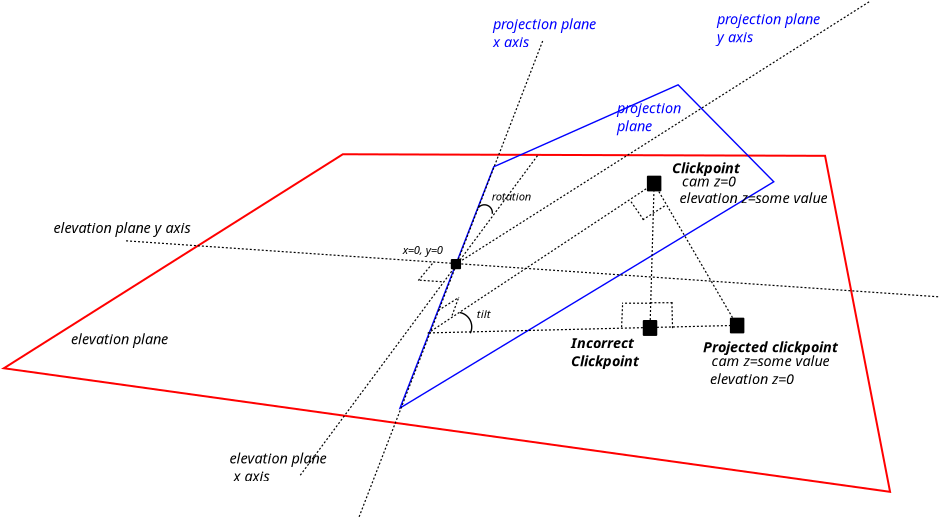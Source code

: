 <?xml version="1.0" encoding="UTF-8"?>
<dia:diagram xmlns:dia="http://www.lysator.liu.se/~alla/dia/">
  <dia:layer name="Background" visible="true">
    <dia:object type="Standard - Polygon" version="0" id="O0">
      <dia:attribute name="obj_pos">
        <dia:point val="10.172,6.18"/>
      </dia:attribute>
      <dia:attribute name="obj_bb">
        <dia:rectangle val="-6.92,6.13;37.596,23.118"/>
      </dia:attribute>
      <dia:attribute name="poly_points">
        <dia:point val="10.172,6.18"/>
        <dia:point val="34.284,6.259"/>
        <dia:point val="37.534,23.059"/>
        <dia:point val="-6.777,16.88"/>
      </dia:attribute>
      <dia:attribute name="line_color">
        <dia:color val="#ff0000"/>
      </dia:attribute>
      <dia:attribute name="show_background">
        <dia:boolean val="true"/>
      </dia:attribute>
    </dia:object>
    <dia:object type="Standard - Polygon" version="0" id="O1">
      <dia:attribute name="obj_pos">
        <dia:point val="17.719,6.806"/>
      </dia:attribute>
      <dia:attribute name="obj_bb">
        <dia:rectangle val="12.961,2.667;31.775,18.952"/>
      </dia:attribute>
      <dia:attribute name="poly_points">
        <dia:point val="17.719,6.806"/>
        <dia:point val="26.936,2.709"/>
        <dia:point val="31.719,7.556"/>
        <dia:point val="13.031,18.869"/>
      </dia:attribute>
      <dia:attribute name="line_color">
        <dia:color val="#0000ff"/>
      </dia:attribute>
      <dia:attribute name="line_width">
        <dia:real val="0.07"/>
      </dia:attribute>
      <dia:attribute name="show_background">
        <dia:boolean val="false"/>
      </dia:attribute>
    </dia:object>
    <dia:object type="Standard - Box" version="0" id="O2">
      <dia:attribute name="obj_pos">
        <dia:point val="25.425,7.3"/>
      </dia:attribute>
      <dia:attribute name="obj_bb">
        <dia:rectangle val="25.375,7.25;26.1,8.037"/>
      </dia:attribute>
      <dia:attribute name="elem_corner">
        <dia:point val="25.425,7.3"/>
      </dia:attribute>
      <dia:attribute name="elem_width">
        <dia:real val="0.625"/>
      </dia:attribute>
      <dia:attribute name="elem_height">
        <dia:real val="0.687"/>
      </dia:attribute>
      <dia:attribute name="inner_color">
        <dia:color val="#000000"/>
      </dia:attribute>
      <dia:attribute name="show_background">
        <dia:boolean val="true"/>
      </dia:attribute>
      <dia:attribute name="corner_radius">
        <dia:real val="1.175e-38"/>
      </dia:attribute>
    </dia:object>
    <dia:object type="Standard - Line" version="0" id="O3">
      <dia:attribute name="obj_pos">
        <dia:point val="29.657,14.35"/>
      </dia:attribute>
      <dia:attribute name="obj_bb">
        <dia:rectangle val="25.927,7.997;29.698,14.391"/>
      </dia:attribute>
      <dia:attribute name="conn_endpoints">
        <dia:point val="29.657,14.35"/>
        <dia:point val="25.968,8.038"/>
      </dia:attribute>
      <dia:attribute name="numcp">
        <dia:int val="1"/>
      </dia:attribute>
      <dia:attribute name="line_width">
        <dia:real val="0.06"/>
      </dia:attribute>
      <dia:attribute name="line_style">
        <dia:enum val="4"/>
      </dia:attribute>
      <dia:connections>
        <dia:connection handle="0" to="O4" connection="8"/>
        <dia:connection handle="1" to="O2" connection="8"/>
      </dia:connections>
    </dia:object>
    <dia:object type="Standard - Box" version="0" id="O4">
      <dia:attribute name="obj_pos">
        <dia:point val="29.575,14.4"/>
      </dia:attribute>
      <dia:attribute name="obj_bb">
        <dia:rectangle val="29.525,14.35;30.25,15.137"/>
      </dia:attribute>
      <dia:attribute name="elem_corner">
        <dia:point val="29.575,14.4"/>
      </dia:attribute>
      <dia:attribute name="elem_width">
        <dia:real val="0.625"/>
      </dia:attribute>
      <dia:attribute name="elem_height">
        <dia:real val="0.687"/>
      </dia:attribute>
      <dia:attribute name="inner_color">
        <dia:color val="#000000"/>
      </dia:attribute>
      <dia:attribute name="show_background">
        <dia:boolean val="true"/>
      </dia:attribute>
      <dia:attribute name="corner_radius">
        <dia:real val="1.175e-38"/>
      </dia:attribute>
    </dia:object>
    <dia:object type="Standard - Box" version="0" id="O5">
      <dia:attribute name="obj_pos">
        <dia:point val="25.219,14.519"/>
      </dia:attribute>
      <dia:attribute name="obj_bb">
        <dia:rectangle val="25.169,14.469;25.894,15.262"/>
      </dia:attribute>
      <dia:attribute name="elem_corner">
        <dia:point val="25.219,14.519"/>
      </dia:attribute>
      <dia:attribute name="elem_width">
        <dia:real val="0.625"/>
      </dia:attribute>
      <dia:attribute name="elem_height">
        <dia:real val="0.694"/>
      </dia:attribute>
      <dia:attribute name="inner_color">
        <dia:color val="#000000"/>
      </dia:attribute>
      <dia:attribute name="show_background">
        <dia:boolean val="true"/>
      </dia:attribute>
      <dia:attribute name="corner_radius">
        <dia:real val="1.175e-38"/>
      </dia:attribute>
    </dia:object>
    <dia:object type="Standard - Line" version="0" id="O6">
      <dia:attribute name="obj_pos">
        <dia:point val="29.575,14.744"/>
      </dia:attribute>
      <dia:attribute name="obj_bb">
        <dia:rectangle val="14.483,14.713;29.606,15.143"/>
      </dia:attribute>
      <dia:attribute name="conn_endpoints">
        <dia:point val="29.575,14.744"/>
        <dia:point val="14.514,15.112"/>
      </dia:attribute>
      <dia:attribute name="numcp">
        <dia:int val="1"/>
      </dia:attribute>
      <dia:attribute name="line_width">
        <dia:real val="0.06"/>
      </dia:attribute>
      <dia:attribute name="line_style">
        <dia:enum val="4"/>
      </dia:attribute>
      <dia:connections>
        <dia:connection handle="0" to="O4" connection="3"/>
      </dia:connections>
    </dia:object>
    <dia:object type="Standard - Line" version="0" id="O7">
      <dia:attribute name="obj_pos">
        <dia:point val="25.543,14.468"/>
      </dia:attribute>
      <dia:attribute name="obj_bb">
        <dia:rectangle val="25.512,8.007;25.757,14.499"/>
      </dia:attribute>
      <dia:attribute name="conn_endpoints">
        <dia:point val="25.543,14.468"/>
        <dia:point val="25.726,8.037"/>
      </dia:attribute>
      <dia:attribute name="numcp">
        <dia:int val="1"/>
      </dia:attribute>
      <dia:attribute name="line_width">
        <dia:real val="0.06"/>
      </dia:attribute>
      <dia:attribute name="line_style">
        <dia:enum val="4"/>
      </dia:attribute>
      <dia:connections>
        <dia:connection handle="0" to="O5" connection="8"/>
        <dia:connection handle="1" to="O2" connection="8"/>
      </dia:connections>
    </dia:object>
    <dia:object type="Standard - Line" version="0" id="O8">
      <dia:attribute name="obj_pos">
        <dia:point val="14.414,15.137"/>
      </dia:attribute>
      <dia:attribute name="obj_bb">
        <dia:rectangle val="14.372,7.842;25.417,15.179"/>
      </dia:attribute>
      <dia:attribute name="conn_endpoints">
        <dia:point val="14.414,15.137"/>
        <dia:point val="25.375,7.884"/>
      </dia:attribute>
      <dia:attribute name="numcp">
        <dia:int val="1"/>
      </dia:attribute>
      <dia:attribute name="line_width">
        <dia:real val="0.06"/>
      </dia:attribute>
      <dia:attribute name="line_style">
        <dia:enum val="4"/>
      </dia:attribute>
      <dia:connections>
        <dia:connection handle="1" to="O2" connection="8"/>
      </dia:connections>
    </dia:object>
    <dia:object type="Standard - Text" version="1" id="O9">
      <dia:attribute name="obj_pos">
        <dia:point val="27.126,7.797"/>
      </dia:attribute>
      <dia:attribute name="obj_bb">
        <dia:rectangle val="27.126,7.187;30.054,8.242"/>
      </dia:attribute>
      <dia:attribute name="text">
        <dia:composite type="text">
          <dia:attribute name="string">
            <dia:string>#cam z=0#</dia:string>
          </dia:attribute>
          <dia:attribute name="font">
            <dia:font family="sans" style="8" name="Helvetica-Oblique"/>
          </dia:attribute>
          <dia:attribute name="height">
            <dia:real val="0.9"/>
          </dia:attribute>
          <dia:attribute name="pos">
            <dia:point val="27.126,7.797"/>
          </dia:attribute>
          <dia:attribute name="color">
            <dia:color val="#000000"/>
          </dia:attribute>
          <dia:attribute name="alignment">
            <dia:enum val="0"/>
          </dia:attribute>
        </dia:composite>
      </dia:attribute>
      <dia:attribute name="valign">
        <dia:enum val="3"/>
      </dia:attribute>
    </dia:object>
    <dia:object type="Standard - Line" version="0" id="O10">
      <dia:attribute name="obj_pos">
        <dia:point val="25.551,13.606"/>
      </dia:attribute>
      <dia:attribute name="obj_bb">
        <dia:rectangle val="25.521,13.574;26.713,13.636"/>
      </dia:attribute>
      <dia:attribute name="conn_endpoints">
        <dia:point val="25.551,13.606"/>
        <dia:point val="26.683,13.604"/>
      </dia:attribute>
      <dia:attribute name="numcp">
        <dia:int val="1"/>
      </dia:attribute>
      <dia:attribute name="line_width">
        <dia:real val="0.06"/>
      </dia:attribute>
      <dia:attribute name="line_style">
        <dia:enum val="4"/>
      </dia:attribute>
    </dia:object>
    <dia:object type="Standard - Line" version="0" id="O11">
      <dia:attribute name="obj_pos">
        <dia:point val="26.625,13.576"/>
      </dia:attribute>
      <dia:attribute name="obj_bb">
        <dia:rectangle val="26.595,13.545;26.688,14.91"/>
      </dia:attribute>
      <dia:attribute name="conn_endpoints">
        <dia:point val="26.625,13.576"/>
        <dia:point val="26.658,14.879"/>
      </dia:attribute>
      <dia:attribute name="numcp">
        <dia:int val="1"/>
      </dia:attribute>
      <dia:attribute name="line_width">
        <dia:real val="0.06"/>
      </dia:attribute>
      <dia:attribute name="line_style">
        <dia:enum val="4"/>
      </dia:attribute>
    </dia:object>
    <dia:object type="Standard - Line" version="0" id="O12">
      <dia:attribute name="obj_pos">
        <dia:point val="24.158,13.729"/>
      </dia:attribute>
      <dia:attribute name="obj_bb">
        <dia:rectangle val="24.077,13.698;24.189,14.909"/>
      </dia:attribute>
      <dia:attribute name="conn_endpoints">
        <dia:point val="24.158,13.729"/>
        <dia:point val="24.108,14.878"/>
      </dia:attribute>
      <dia:attribute name="numcp">
        <dia:int val="1"/>
      </dia:attribute>
      <dia:attribute name="line_width">
        <dia:real val="0.06"/>
      </dia:attribute>
      <dia:attribute name="line_style">
        <dia:enum val="4"/>
      </dia:attribute>
    </dia:object>
    <dia:object type="Standard - Line" version="0" id="O13">
      <dia:attribute name="obj_pos">
        <dia:point val="25.583,13.629"/>
      </dia:attribute>
      <dia:attribute name="obj_bb">
        <dia:rectangle val="24.103,13.599;25.613,13.659"/>
      </dia:attribute>
      <dia:attribute name="conn_endpoints">
        <dia:point val="25.583,13.629"/>
        <dia:point val="24.133,13.629"/>
      </dia:attribute>
      <dia:attribute name="numcp">
        <dia:int val="1"/>
      </dia:attribute>
      <dia:attribute name="line_width">
        <dia:real val="0.06"/>
      </dia:attribute>
      <dia:attribute name="line_style">
        <dia:enum val="4"/>
      </dia:attribute>
    </dia:object>
    <dia:object type="Standard - Line" version="0" id="O14">
      <dia:attribute name="obj_pos">
        <dia:point val="26.263,8.765"/>
      </dia:attribute>
      <dia:attribute name="obj_bb">
        <dia:rectangle val="25.091,8.724;26.305,9.52"/>
      </dia:attribute>
      <dia:attribute name="conn_endpoints">
        <dia:point val="26.263,8.765"/>
        <dia:point val="25.133,9.479"/>
      </dia:attribute>
      <dia:attribute name="numcp">
        <dia:int val="1"/>
      </dia:attribute>
      <dia:attribute name="line_width">
        <dia:real val="0.06"/>
      </dia:attribute>
      <dia:attribute name="line_style">
        <dia:enum val="4"/>
      </dia:attribute>
    </dia:object>
    <dia:object type="Standard - Line" version="0" id="O15">
      <dia:attribute name="obj_pos">
        <dia:point val="24.583,8.554"/>
      </dia:attribute>
      <dia:attribute name="obj_bb">
        <dia:rectangle val="24.541,8.512;25.25,9.496"/>
      </dia:attribute>
      <dia:attribute name="conn_endpoints">
        <dia:point val="24.583,8.554"/>
        <dia:point val="25.208,9.454"/>
      </dia:attribute>
      <dia:attribute name="numcp">
        <dia:int val="1"/>
      </dia:attribute>
      <dia:attribute name="line_width">
        <dia:real val="0.06"/>
      </dia:attribute>
      <dia:attribute name="line_style">
        <dia:enum val="4"/>
      </dia:attribute>
    </dia:object>
    <dia:object type="Standard - Arc" version="0" id="O16">
      <dia:attribute name="obj_pos">
        <dia:point val="16.02,14.094"/>
      </dia:attribute>
      <dia:attribute name="obj_bb">
        <dia:rectangle val="15.973,14.047;16.653,15.176"/>
      </dia:attribute>
      <dia:attribute name="conn_endpoints">
        <dia:point val="16.02,14.094"/>
        <dia:point val="16.545,15.129"/>
      </dia:attribute>
      <dia:attribute name="curve_distance">
        <dia:real val="-0.288"/>
      </dia:attribute>
      <dia:attribute name="line_width">
        <dia:real val="0.07"/>
      </dia:attribute>
    </dia:object>
    <dia:object type="Standard - Text" version="1" id="O17">
      <dia:attribute name="obj_pos">
        <dia:point val="16.87,14.384"/>
      </dia:attribute>
      <dia:attribute name="obj_bb">
        <dia:rectangle val="16.87,13.909;17.555,14.732"/>
      </dia:attribute>
      <dia:attribute name="text">
        <dia:composite type="text">
          <dia:attribute name="string">
            <dia:string>#tilt#</dia:string>
          </dia:attribute>
          <dia:attribute name="font">
            <dia:font family="sans" style="8" name="Helvetica-Oblique"/>
          </dia:attribute>
          <dia:attribute name="height">
            <dia:real val="0.7"/>
          </dia:attribute>
          <dia:attribute name="pos">
            <dia:point val="16.87,14.384"/>
          </dia:attribute>
          <dia:attribute name="color">
            <dia:color val="#000000"/>
          </dia:attribute>
          <dia:attribute name="alignment">
            <dia:enum val="0"/>
          </dia:attribute>
        </dia:composite>
      </dia:attribute>
      <dia:attribute name="valign">
        <dia:enum val="3"/>
      </dia:attribute>
    </dia:object>
    <dia:object type="Standard - Line" version="0" id="O18">
      <dia:attribute name="obj_pos">
        <dia:point val="8.045,22.229"/>
      </dia:attribute>
      <dia:attribute name="obj_bb">
        <dia:rectangle val="8.003,6.167;19.978,22.271"/>
      </dia:attribute>
      <dia:attribute name="conn_endpoints">
        <dia:point val="8.045,22.229"/>
        <dia:point val="19.936,6.209"/>
      </dia:attribute>
      <dia:attribute name="numcp">
        <dia:int val="1"/>
      </dia:attribute>
      <dia:attribute name="line_width">
        <dia:real val="0.06"/>
      </dia:attribute>
      <dia:attribute name="line_style">
        <dia:enum val="4"/>
      </dia:attribute>
    </dia:object>
    <dia:object type="Standard - Arc" version="0" id="O19">
      <dia:attribute name="obj_pos">
        <dia:point val="16.945,8.854"/>
      </dia:attribute>
      <dia:attribute name="obj_bb">
        <dia:rectangle val="16.899,8.672;17.683,9.2"/>
      </dia:attribute>
      <dia:attribute name="conn_endpoints">
        <dia:point val="16.945,8.854"/>
        <dia:point val="17.645,9.154"/>
      </dia:attribute>
      <dia:attribute name="curve_distance">
        <dia:real val="-0.288"/>
      </dia:attribute>
      <dia:attribute name="line_width">
        <dia:real val="0.07"/>
      </dia:attribute>
    </dia:object>
    <dia:object type="Standard - Text" version="1" id="O20">
      <dia:attribute name="obj_pos">
        <dia:point val="17.62,8.494"/>
      </dia:attribute>
      <dia:attribute name="obj_bb">
        <dia:rectangle val="17.62,8.019;19.633,8.841"/>
      </dia:attribute>
      <dia:attribute name="text">
        <dia:composite type="text">
          <dia:attribute name="string">
            <dia:string>#rotation#</dia:string>
          </dia:attribute>
          <dia:attribute name="font">
            <dia:font family="sans" style="8" name="Helvetica-Oblique"/>
          </dia:attribute>
          <dia:attribute name="height">
            <dia:real val="0.7"/>
          </dia:attribute>
          <dia:attribute name="pos">
            <dia:point val="17.62,8.494"/>
          </dia:attribute>
          <dia:attribute name="color">
            <dia:color val="#000000"/>
          </dia:attribute>
          <dia:attribute name="alignment">
            <dia:enum val="0"/>
          </dia:attribute>
        </dia:composite>
      </dia:attribute>
      <dia:attribute name="valign">
        <dia:enum val="3"/>
      </dia:attribute>
    </dia:object>
    <dia:object type="Standard - Text" version="1" id="O21">
      <dia:attribute name="obj_pos">
        <dia:point val="13.171,11.169"/>
      </dia:attribute>
      <dia:attribute name="obj_bb">
        <dia:rectangle val="13.171,10.694;15.606,11.517"/>
      </dia:attribute>
      <dia:attribute name="text">
        <dia:composite type="text">
          <dia:attribute name="string">
            <dia:string>#x=0, y=0#</dia:string>
          </dia:attribute>
          <dia:attribute name="font">
            <dia:font family="sans" style="8" name="Helvetica-Oblique"/>
          </dia:attribute>
          <dia:attribute name="height">
            <dia:real val="0.7"/>
          </dia:attribute>
          <dia:attribute name="pos">
            <dia:point val="13.171,11.169"/>
          </dia:attribute>
          <dia:attribute name="color">
            <dia:color val="#000000"/>
          </dia:attribute>
          <dia:attribute name="alignment">
            <dia:enum val="0"/>
          </dia:attribute>
        </dia:composite>
      </dia:attribute>
      <dia:attribute name="valign">
        <dia:enum val="3"/>
      </dia:attribute>
    </dia:object>
    <dia:object type="Standard - Box" version="0" id="O22">
      <dia:attribute name="obj_pos">
        <dia:point val="15.621,11.469"/>
      </dia:attribute>
      <dia:attribute name="obj_bb">
        <dia:rectangle val="15.571,11.419;16.083,11.929"/>
      </dia:attribute>
      <dia:attribute name="elem_corner">
        <dia:point val="15.621,11.469"/>
      </dia:attribute>
      <dia:attribute name="elem_width">
        <dia:real val="0.412"/>
      </dia:attribute>
      <dia:attribute name="elem_height">
        <dia:real val="0.41"/>
      </dia:attribute>
      <dia:attribute name="inner_color">
        <dia:color val="#000000"/>
      </dia:attribute>
      <dia:attribute name="show_background">
        <dia:boolean val="true"/>
      </dia:attribute>
      <dia:attribute name="corner_radius">
        <dia:real val="1.175e-38"/>
      </dia:attribute>
    </dia:object>
    <dia:object type="Standard - Text" version="1" id="O23">
      <dia:attribute name="obj_pos">
        <dia:point val="27,8.625"/>
      </dia:attribute>
      <dia:attribute name="obj_bb">
        <dia:rectangle val="27,8.015;34.947,9.07"/>
      </dia:attribute>
      <dia:attribute name="text">
        <dia:composite type="text">
          <dia:attribute name="string">
            <dia:string>#elevation z=some value#</dia:string>
          </dia:attribute>
          <dia:attribute name="font">
            <dia:font family="sans" style="8" name="Helvetica-Oblique"/>
          </dia:attribute>
          <dia:attribute name="height">
            <dia:real val="0.9"/>
          </dia:attribute>
          <dia:attribute name="pos">
            <dia:point val="27,8.625"/>
          </dia:attribute>
          <dia:attribute name="color">
            <dia:color val="#000000"/>
          </dia:attribute>
          <dia:attribute name="alignment">
            <dia:enum val="0"/>
          </dia:attribute>
        </dia:composite>
      </dia:attribute>
      <dia:attribute name="valign">
        <dia:enum val="3"/>
      </dia:attribute>
    </dia:object>
    <dia:object type="Standard - Text" version="1" id="O24">
      <dia:attribute name="obj_pos">
        <dia:point val="28.6,16.775"/>
      </dia:attribute>
      <dia:attribute name="obj_bb">
        <dia:rectangle val="28.6,16.165;34.907,17.22"/>
      </dia:attribute>
      <dia:attribute name="text">
        <dia:composite type="text">
          <dia:attribute name="string">
            <dia:string>#cam z=some value#</dia:string>
          </dia:attribute>
          <dia:attribute name="font">
            <dia:font family="sans" style="8" name="Helvetica-Oblique"/>
          </dia:attribute>
          <dia:attribute name="height">
            <dia:real val="0.9"/>
          </dia:attribute>
          <dia:attribute name="pos">
            <dia:point val="28.6,16.775"/>
          </dia:attribute>
          <dia:attribute name="color">
            <dia:color val="#000000"/>
          </dia:attribute>
          <dia:attribute name="alignment">
            <dia:enum val="0"/>
          </dia:attribute>
        </dia:composite>
      </dia:attribute>
      <dia:attribute name="valign">
        <dia:enum val="3"/>
      </dia:attribute>
    </dia:object>
    <dia:object type="Standard - Text" version="1" id="O25">
      <dia:attribute name="obj_pos">
        <dia:point val="28.525,17.675"/>
      </dia:attribute>
      <dia:attribute name="obj_bb">
        <dia:rectangle val="28.525,17.065;33.093,18.12"/>
      </dia:attribute>
      <dia:attribute name="text">
        <dia:composite type="text">
          <dia:attribute name="string">
            <dia:string>#elevation z=0#</dia:string>
          </dia:attribute>
          <dia:attribute name="font">
            <dia:font family="sans" style="8" name="Helvetica-Oblique"/>
          </dia:attribute>
          <dia:attribute name="height">
            <dia:real val="0.9"/>
          </dia:attribute>
          <dia:attribute name="pos">
            <dia:point val="28.525,17.675"/>
          </dia:attribute>
          <dia:attribute name="color">
            <dia:color val="#000000"/>
          </dia:attribute>
          <dia:attribute name="alignment">
            <dia:enum val="0"/>
          </dia:attribute>
        </dia:composite>
      </dia:attribute>
      <dia:attribute name="valign">
        <dia:enum val="3"/>
      </dia:attribute>
    </dia:object>
    <dia:object type="Standard - Line" version="0" id="O26">
      <dia:attribute name="obj_pos">
        <dia:point val="15.634,14.241"/>
      </dia:attribute>
      <dia:attribute name="obj_bb">
        <dia:rectangle val="15.595,13.32;15.997,14.28"/>
      </dia:attribute>
      <dia:attribute name="conn_endpoints">
        <dia:point val="15.634,14.241"/>
        <dia:point val="15.959,13.359"/>
      </dia:attribute>
      <dia:attribute name="numcp">
        <dia:int val="1"/>
      </dia:attribute>
      <dia:attribute name="line_width">
        <dia:real val="0.06"/>
      </dia:attribute>
      <dia:attribute name="line_style">
        <dia:enum val="4"/>
      </dia:attribute>
    </dia:object>
    <dia:object type="Standard - Line" version="0" id="O27">
      <dia:attribute name="obj_pos">
        <dia:point val="14.947,13.987"/>
      </dia:attribute>
      <dia:attribute name="obj_bb">
        <dia:rectangle val="14.906,13.292;16.025,14.029"/>
      </dia:attribute>
      <dia:attribute name="conn_endpoints">
        <dia:point val="14.947,13.987"/>
        <dia:point val="15.984,13.334"/>
      </dia:attribute>
      <dia:attribute name="numcp">
        <dia:int val="1"/>
      </dia:attribute>
      <dia:attribute name="line_width">
        <dia:real val="0.06"/>
      </dia:attribute>
      <dia:attribute name="line_style">
        <dia:enum val="4"/>
      </dia:attribute>
    </dia:object>
    <dia:object type="Standard - Text" version="1" id="O28">
      <dia:attribute name="obj_pos">
        <dia:point val="-3.416,15.684"/>
      </dia:attribute>
      <dia:attribute name="obj_bb">
        <dia:rectangle val="-3.416,15.074;1.664,16.129"/>
      </dia:attribute>
      <dia:attribute name="text">
        <dia:composite type="text">
          <dia:attribute name="string">
            <dia:string>#elevation plane#</dia:string>
          </dia:attribute>
          <dia:attribute name="font">
            <dia:font family="sans" style="8" name="Helvetica-Oblique"/>
          </dia:attribute>
          <dia:attribute name="height">
            <dia:real val="0.9"/>
          </dia:attribute>
          <dia:attribute name="pos">
            <dia:point val="-3.416,15.684"/>
          </dia:attribute>
          <dia:attribute name="color">
            <dia:color val="#000000"/>
          </dia:attribute>
          <dia:attribute name="alignment">
            <dia:enum val="0"/>
          </dia:attribute>
        </dia:composite>
      </dia:attribute>
      <dia:attribute name="valign">
        <dia:enum val="3"/>
      </dia:attribute>
    </dia:object>
    <dia:object type="Standard - Line" version="0" id="O29">
      <dia:attribute name="obj_pos">
        <dia:point val="-0.666,10.509"/>
      </dia:attribute>
      <dia:attribute name="obj_bb">
        <dia:rectangle val="-0.698,10.477;40.016,13.341"/>
      </dia:attribute>
      <dia:attribute name="conn_endpoints">
        <dia:point val="-0.666,10.509"/>
        <dia:point val="39.984,13.309"/>
      </dia:attribute>
      <dia:attribute name="numcp">
        <dia:int val="1"/>
      </dia:attribute>
      <dia:attribute name="line_width">
        <dia:real val="0.06"/>
      </dia:attribute>
      <dia:attribute name="line_style">
        <dia:enum val="4"/>
      </dia:attribute>
    </dia:object>
    <dia:object type="Standard - Line" version="0" id="O30">
      <dia:attribute name="obj_pos">
        <dia:point val="15.114,12.554"/>
      </dia:attribute>
      <dia:attribute name="obj_bb">
        <dia:rectangle val="13.902,12.439;15.146,12.586"/>
      </dia:attribute>
      <dia:attribute name="conn_endpoints">
        <dia:point val="15.114,12.554"/>
        <dia:point val="13.934,12.471"/>
      </dia:attribute>
      <dia:attribute name="numcp">
        <dia:int val="1"/>
      </dia:attribute>
      <dia:attribute name="line_width">
        <dia:real val="0.06"/>
      </dia:attribute>
      <dia:attribute name="line_style">
        <dia:enum val="4"/>
      </dia:attribute>
    </dia:object>
    <dia:object type="Standard - Line" version="0" id="O31">
      <dia:attribute name="obj_pos">
        <dia:point val="13.946,12.493"/>
      </dia:attribute>
      <dia:attribute name="obj_bb">
        <dia:rectangle val="13.903,11.504;14.776,12.535"/>
      </dia:attribute>
      <dia:attribute name="conn_endpoints">
        <dia:point val="13.946,12.493"/>
        <dia:point val="14.734,11.546"/>
      </dia:attribute>
      <dia:attribute name="numcp">
        <dia:int val="1"/>
      </dia:attribute>
      <dia:attribute name="line_width">
        <dia:real val="0.06"/>
      </dia:attribute>
      <dia:attribute name="line_style">
        <dia:enum val="4"/>
      </dia:attribute>
    </dia:object>
    <dia:object type="Standard - Text" version="1" id="O32">
      <dia:attribute name="obj_pos">
        <dia:point val="4.511,21.639"/>
      </dia:attribute>
      <dia:attribute name="obj_bb">
        <dia:rectangle val="4.511,21.029;9.591,22.984"/>
      </dia:attribute>
      <dia:attribute name="text">
        <dia:composite type="text">
          <dia:attribute name="string">
            <dia:string>#elevation plane
 x axis#</dia:string>
          </dia:attribute>
          <dia:attribute name="font">
            <dia:font family="sans" style="8" name="Helvetica-Oblique"/>
          </dia:attribute>
          <dia:attribute name="height">
            <dia:real val="0.9"/>
          </dia:attribute>
          <dia:attribute name="pos">
            <dia:point val="4.511,21.639"/>
          </dia:attribute>
          <dia:attribute name="color">
            <dia:color val="#000000"/>
          </dia:attribute>
          <dia:attribute name="alignment">
            <dia:enum val="0"/>
          </dia:attribute>
        </dia:composite>
      </dia:attribute>
      <dia:attribute name="valign">
        <dia:enum val="3"/>
      </dia:attribute>
    </dia:object>
    <dia:object type="Standard - Text" version="1" id="O33">
      <dia:attribute name="obj_pos">
        <dia:point val="-4.289,10.114"/>
      </dia:attribute>
      <dia:attribute name="obj_bb">
        <dia:rectangle val="-4.289,9.504;2.918,10.559"/>
      </dia:attribute>
      <dia:attribute name="text">
        <dia:composite type="text">
          <dia:attribute name="string">
            <dia:string>#elevation plane y axis#</dia:string>
          </dia:attribute>
          <dia:attribute name="font">
            <dia:font family="sans" style="8" name="Helvetica-Oblique"/>
          </dia:attribute>
          <dia:attribute name="height">
            <dia:real val="0.9"/>
          </dia:attribute>
          <dia:attribute name="pos">
            <dia:point val="-4.289,10.114"/>
          </dia:attribute>
          <dia:attribute name="color">
            <dia:color val="#000000"/>
          </dia:attribute>
          <dia:attribute name="alignment">
            <dia:enum val="0"/>
          </dia:attribute>
        </dia:composite>
      </dia:attribute>
      <dia:attribute name="valign">
        <dia:enum val="3"/>
      </dia:attribute>
    </dia:object>
    <dia:object type="Standard - Line" version="0" id="O34">
      <dia:attribute name="obj_pos">
        <dia:point val="36.486,-1.441"/>
      </dia:attribute>
      <dia:attribute name="obj_bb">
        <dia:rectangle val="16.04,-1.483;36.527,11.554"/>
      </dia:attribute>
      <dia:attribute name="conn_endpoints">
        <dia:point val="36.486,-1.441"/>
        <dia:point val="16.082,11.512"/>
      </dia:attribute>
      <dia:attribute name="numcp">
        <dia:int val="1"/>
      </dia:attribute>
      <dia:attribute name="line_width">
        <dia:real val="0.06"/>
      </dia:attribute>
      <dia:attribute name="line_style">
        <dia:enum val="4"/>
      </dia:attribute>
      <dia:connections>
        <dia:connection handle="1" to="O22" connection="8"/>
      </dia:connections>
    </dia:object>
    <dia:object type="Standard - Text" version="1" id="O35">
      <dia:attribute name="obj_pos">
        <dia:point val="28.886,-0.316"/>
      </dia:attribute>
      <dia:attribute name="obj_bb">
        <dia:rectangle val="28.886,-0.926;34.431,1.029"/>
      </dia:attribute>
      <dia:attribute name="text">
        <dia:composite type="text">
          <dia:attribute name="string">
            <dia:string>#projection plane 
y axis#</dia:string>
          </dia:attribute>
          <dia:attribute name="font">
            <dia:font family="sans" style="8" name="Helvetica-Oblique"/>
          </dia:attribute>
          <dia:attribute name="height">
            <dia:real val="0.9"/>
          </dia:attribute>
          <dia:attribute name="pos">
            <dia:point val="28.886,-0.316"/>
          </dia:attribute>
          <dia:attribute name="color">
            <dia:color val="#0000ff"/>
          </dia:attribute>
          <dia:attribute name="alignment">
            <dia:enum val="0"/>
          </dia:attribute>
        </dia:composite>
      </dia:attribute>
      <dia:attribute name="valign">
        <dia:enum val="3"/>
      </dia:attribute>
    </dia:object>
    <dia:object type="Standard - Line" version="0" id="O36">
      <dia:attribute name="obj_pos">
        <dia:point val="10.986,24.309"/>
      </dia:attribute>
      <dia:attribute name="obj_bb">
        <dia:rectangle val="10.947,0.42;20.225,24.348"/>
      </dia:attribute>
      <dia:attribute name="conn_endpoints">
        <dia:point val="10.986,24.309"/>
        <dia:point val="20.186,0.459"/>
      </dia:attribute>
      <dia:attribute name="numcp">
        <dia:int val="1"/>
      </dia:attribute>
      <dia:attribute name="line_width">
        <dia:real val="0.06"/>
      </dia:attribute>
      <dia:attribute name="line_style">
        <dia:enum val="4"/>
      </dia:attribute>
    </dia:object>
    <dia:object type="Standard - Text" version="1" id="O37">
      <dia:attribute name="obj_pos">
        <dia:point val="17.686,-0.066"/>
      </dia:attribute>
      <dia:attribute name="obj_bb">
        <dia:rectangle val="17.686,-0.676;23.231,1.279"/>
      </dia:attribute>
      <dia:attribute name="text">
        <dia:composite type="text">
          <dia:attribute name="string">
            <dia:string>#projection plane 
x axis#</dia:string>
          </dia:attribute>
          <dia:attribute name="font">
            <dia:font family="sans" style="8" name="Helvetica-Oblique"/>
          </dia:attribute>
          <dia:attribute name="height">
            <dia:real val="0.9"/>
          </dia:attribute>
          <dia:attribute name="pos">
            <dia:point val="17.686,-0.066"/>
          </dia:attribute>
          <dia:attribute name="color">
            <dia:color val="#0000ff"/>
          </dia:attribute>
          <dia:attribute name="alignment">
            <dia:enum val="0"/>
          </dia:attribute>
        </dia:composite>
      </dia:attribute>
      <dia:attribute name="valign">
        <dia:enum val="3"/>
      </dia:attribute>
    </dia:object>
    <dia:object type="Standard - Text" version="1" id="O38">
      <dia:attribute name="obj_pos">
        <dia:point val="23.886,4.134"/>
      </dia:attribute>
      <dia:attribute name="obj_bb">
        <dia:rectangle val="23.886,3.524;27.396,5.479"/>
      </dia:attribute>
      <dia:attribute name="text">
        <dia:composite type="text">
          <dia:attribute name="string">
            <dia:string>#projection 
plane#</dia:string>
          </dia:attribute>
          <dia:attribute name="font">
            <dia:font family="sans" style="8" name="Helvetica-Oblique"/>
          </dia:attribute>
          <dia:attribute name="height">
            <dia:real val="0.9"/>
          </dia:attribute>
          <dia:attribute name="pos">
            <dia:point val="23.886,4.134"/>
          </dia:attribute>
          <dia:attribute name="color">
            <dia:color val="#0000ff"/>
          </dia:attribute>
          <dia:attribute name="alignment">
            <dia:enum val="0"/>
          </dia:attribute>
        </dia:composite>
      </dia:attribute>
      <dia:attribute name="valign">
        <dia:enum val="3"/>
      </dia:attribute>
    </dia:object>
    <dia:object type="Standard - Text" version="1" id="O39">
      <dia:attribute name="obj_pos">
        <dia:point val="26.636,7.134"/>
      </dia:attribute>
      <dia:attribute name="obj_bb">
        <dia:rectangle val="26.636,6.524;30.326,7.579"/>
      </dia:attribute>
      <dia:attribute name="text">
        <dia:composite type="text">
          <dia:attribute name="string">
            <dia:string>#Clickpoint#</dia:string>
          </dia:attribute>
          <dia:attribute name="font">
            <dia:font family="sans" style="88" name="Helvetica-BoldOblique"/>
          </dia:attribute>
          <dia:attribute name="height">
            <dia:real val="0.9"/>
          </dia:attribute>
          <dia:attribute name="pos">
            <dia:point val="26.636,7.134"/>
          </dia:attribute>
          <dia:attribute name="color">
            <dia:color val="#000000"/>
          </dia:attribute>
          <dia:attribute name="alignment">
            <dia:enum val="0"/>
          </dia:attribute>
        </dia:composite>
      </dia:attribute>
      <dia:attribute name="valign">
        <dia:enum val="3"/>
      </dia:attribute>
    </dia:object>
    <dia:object type="Standard - Text" version="1" id="O40">
      <dia:attribute name="obj_pos">
        <dia:point val="28.186,16.084"/>
      </dia:attribute>
      <dia:attribute name="obj_bb">
        <dia:rectangle val="28.186,15.474;35.543,16.529"/>
      </dia:attribute>
      <dia:attribute name="text">
        <dia:composite type="text">
          <dia:attribute name="string">
            <dia:string>#Projected clickpoint#</dia:string>
          </dia:attribute>
          <dia:attribute name="font">
            <dia:font family="sans" style="88" name="Helvetica-BoldOblique"/>
          </dia:attribute>
          <dia:attribute name="height">
            <dia:real val="0.9"/>
          </dia:attribute>
          <dia:attribute name="pos">
            <dia:point val="28.186,16.084"/>
          </dia:attribute>
          <dia:attribute name="color">
            <dia:color val="#000000"/>
          </dia:attribute>
          <dia:attribute name="alignment">
            <dia:enum val="0"/>
          </dia:attribute>
        </dia:composite>
      </dia:attribute>
      <dia:attribute name="valign">
        <dia:enum val="3"/>
      </dia:attribute>
    </dia:object>
    <dia:object type="Standard - Text" version="1" id="O41">
      <dia:attribute name="obj_pos">
        <dia:point val="21.586,15.884"/>
      </dia:attribute>
      <dia:attribute name="obj_bb">
        <dia:rectangle val="21.586,15.274;25.276,17.229"/>
      </dia:attribute>
      <dia:attribute name="text">
        <dia:composite type="text">
          <dia:attribute name="string">
            <dia:string>#Incorrect
Clickpoint#</dia:string>
          </dia:attribute>
          <dia:attribute name="font">
            <dia:font family="sans" style="88" name="Helvetica-BoldOblique"/>
          </dia:attribute>
          <dia:attribute name="height">
            <dia:real val="0.9"/>
          </dia:attribute>
          <dia:attribute name="pos">
            <dia:point val="21.586,15.884"/>
          </dia:attribute>
          <dia:attribute name="color">
            <dia:color val="#000000"/>
          </dia:attribute>
          <dia:attribute name="alignment">
            <dia:enum val="0"/>
          </dia:attribute>
        </dia:composite>
      </dia:attribute>
      <dia:attribute name="valign">
        <dia:enum val="3"/>
      </dia:attribute>
    </dia:object>
  </dia:layer>
</dia:diagram>
